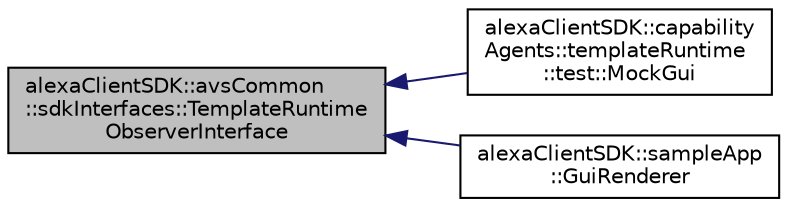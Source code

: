 digraph "alexaClientSDK::avsCommon::sdkInterfaces::TemplateRuntimeObserverInterface"
{
  edge [fontname="Helvetica",fontsize="10",labelfontname="Helvetica",labelfontsize="10"];
  node [fontname="Helvetica",fontsize="10",shape=record];
  rankdir="LR";
  Node1 [label="alexaClientSDK::avsCommon\l::sdkInterfaces::TemplateRuntime\lObserverInterface",height=0.2,width=0.4,color="black", fillcolor="grey75", style="filled", fontcolor="black"];
  Node1 -> Node2 [dir="back",color="midnightblue",fontsize="10",style="solid",fontname="Helvetica"];
  Node2 [label="alexaClientSDK::capability\lAgents::templateRuntime\l::test::MockGui",height=0.2,width=0.4,color="black", fillcolor="white", style="filled",URL="$classalexa_client_s_d_k_1_1capability_agents_1_1template_runtime_1_1test_1_1_mock_gui.html"];
  Node1 -> Node3 [dir="back",color="midnightblue",fontsize="10",style="solid",fontname="Helvetica"];
  Node3 [label="alexaClientSDK::sampleApp\l::GuiRenderer",height=0.2,width=0.4,color="black", fillcolor="white", style="filled",URL="$classalexa_client_s_d_k_1_1sample_app_1_1_gui_renderer.html"];
}
